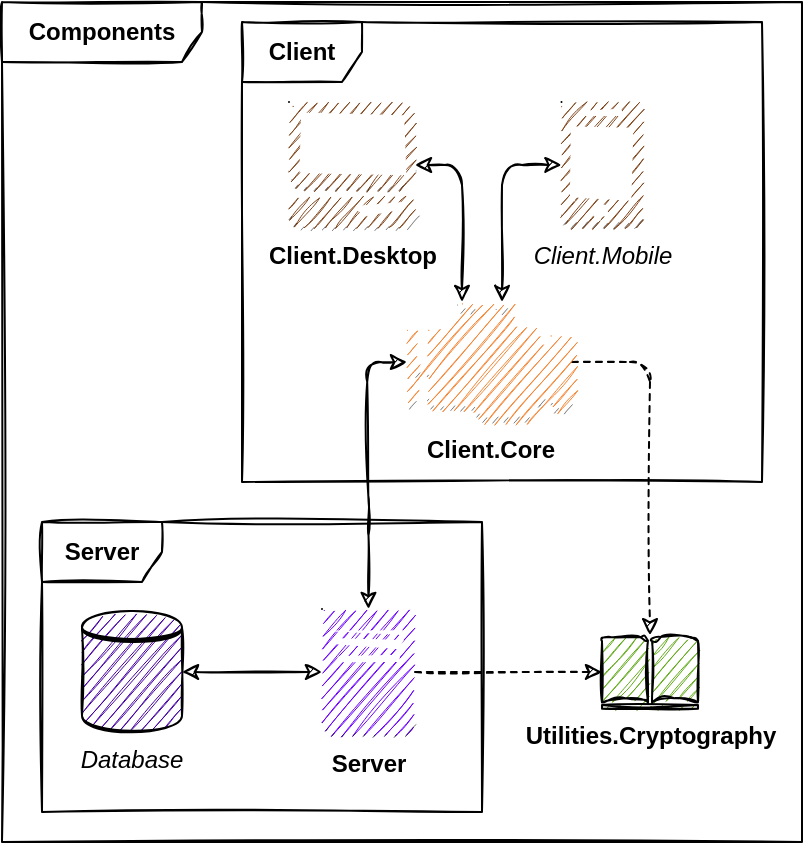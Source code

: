 <mxfile>
    <diagram id="bgaUhcgl6Ks4pTeGLNoc" name="Diagram">
        <mxGraphModel dx="648" dy="575" grid="1" gridSize="10" guides="1" tooltips="1" connect="1" arrows="1" fold="1" page="1" pageScale="1" pageWidth="827" pageHeight="1169" background="none" math="0" shadow="0">
            <root>
                <mxCell id="0"/>
                <mxCell id="1" parent="0"/>
                <mxCell id="W6fIEdw_na3CiRxA3SF--59" value="&lt;b&gt;Components&lt;br&gt;&lt;/b&gt;" style="shape=umlFrame;whiteSpace=wrap;html=1;shadow=0;glass=0;labelBackgroundColor=none;width=100;height=30;sketch=1;" parent="1" vertex="1">
                    <mxGeometry width="400" height="420" as="geometry"/>
                </mxCell>
                <mxCell id="95" style="edgeStyle=orthogonalEdgeStyle;sketch=1;orthogonalLoop=1;jettySize=auto;html=1;startArrow=classic;startFill=1;" edge="1" parent="1" source="65" target="67">
                    <mxGeometry relative="1" as="geometry"/>
                </mxCell>
                <mxCell id="65" value="&lt;i&gt;Database&lt;/i&gt;" style="shape=datastore;whiteSpace=wrap;html=1;sketch=1;fillColor=#4400A3;verticalAlign=top;labelPosition=center;verticalLabelPosition=bottom;align=center;" parent="1" vertex="1">
                    <mxGeometry x="40" y="305" width="50" height="60" as="geometry"/>
                </mxCell>
                <mxCell id="84" style="edgeStyle=orthogonalEdgeStyle;orthogonalLoop=1;jettySize=auto;html=1;entryX=0;entryY=0.5;entryDx=0;entryDy=0;entryPerimeter=0;sketch=1;startArrow=classic;startFill=1;" parent="1" source="67" target="76" edge="1">
                    <mxGeometry relative="1" as="geometry"/>
                </mxCell>
                <mxCell id="90" style="edgeStyle=orthogonalEdgeStyle;orthogonalLoop=1;jettySize=auto;html=1;sketch=1;dashed=1;startArrow=none;startFill=0;" parent="1" source="67" target="92" edge="1">
                    <mxGeometry relative="1" as="geometry">
                        <mxPoint x="320.25" y="335.1" as="targetPoint"/>
                    </mxGeometry>
                </mxCell>
                <mxCell id="67" value="&lt;b&gt;Server&lt;/b&gt;" style="outlineConnect=0;dashed=0;verticalLabelPosition=bottom;verticalAlign=top;align=center;html=1;shape=mxgraph.aws3.traditional_server;gradientColor=none;fillColor=#6A00FF;sketch=1;" parent="1" vertex="1">
                    <mxGeometry x="160" y="303.5" width="46.5" height="63" as="geometry"/>
                </mxCell>
                <mxCell id="71" value="&lt;b&gt;Client.Desktop&lt;/b&gt;" style="outlineConnect=0;dashed=0;verticalLabelPosition=bottom;verticalAlign=top;align=center;html=1;shape=mxgraph.aws3.management_console;gradientColor=none;sketch=1;fillColor=#80451B;" parent="1" vertex="1">
                    <mxGeometry x="143.5" y="50" width="63" height="63" as="geometry"/>
                </mxCell>
                <mxCell id="72" value="&lt;i&gt;Client.Mobile&lt;/i&gt;" style="outlineConnect=0;dashed=0;verticalLabelPosition=bottom;verticalAlign=top;align=center;html=1;shape=mxgraph.aws3.mobile_client;gradientColor=none;sketch=1;fillColor=#80451B;" parent="1" vertex="1">
                    <mxGeometry x="279.75" y="50" width="40.5" height="63" as="geometry"/>
                </mxCell>
                <mxCell id="82" style="edgeStyle=orthogonalEdgeStyle;orthogonalLoop=1;jettySize=auto;html=1;entryX=1;entryY=0.5;entryDx=0;entryDy=0;entryPerimeter=0;sketch=1;startArrow=classic;startFill=1;" parent="1" source="76" target="71" edge="1">
                    <mxGeometry relative="1" as="geometry">
                        <Array as="points">
                            <mxPoint x="230" y="82"/>
                        </Array>
                    </mxGeometry>
                </mxCell>
                <mxCell id="83" style="edgeStyle=orthogonalEdgeStyle;orthogonalLoop=1;jettySize=auto;html=1;entryX=0;entryY=0.5;entryDx=0;entryDy=0;entryPerimeter=0;sketch=1;startArrow=classic;startFill=1;" parent="1" source="76" target="72" edge="1">
                    <mxGeometry relative="1" as="geometry">
                        <Array as="points">
                            <mxPoint x="250" y="82"/>
                        </Array>
                    </mxGeometry>
                </mxCell>
                <mxCell id="86" style="edgeStyle=orthogonalEdgeStyle;orthogonalLoop=1;jettySize=auto;html=1;dashed=1;sketch=1;" parent="1" source="76" target="92" edge="1">
                    <mxGeometry relative="1" as="geometry">
                        <mxPoint x="403.3" y="309.38" as="targetPoint"/>
                    </mxGeometry>
                </mxCell>
                <mxCell id="76" value="&lt;b&gt;Client.Core&lt;/b&gt;" style="outlineConnect=0;dashed=0;verticalLabelPosition=bottom;verticalAlign=top;align=center;html=1;shape=mxgraph.aws3.emr_engine;fillColor=#F58534;gradientColor=none;sketch=1;" parent="1" vertex="1">
                    <mxGeometry x="202.5" y="150" width="82.5" height="60" as="geometry"/>
                </mxCell>
                <mxCell id="87" value="&lt;b&gt;Server&lt;br&gt;&lt;/b&gt;" style="shape=umlFrame;whiteSpace=wrap;html=1;shadow=0;glass=0;labelBackgroundColor=none;width=60;height=30;sketch=1;" parent="1" vertex="1">
                    <mxGeometry x="20" y="260" width="220" height="145" as="geometry"/>
                </mxCell>
                <mxCell id="88" value="&lt;b&gt;Client&lt;br&gt;&lt;/b&gt;" style="shape=umlFrame;whiteSpace=wrap;html=1;shadow=0;glass=0;labelBackgroundColor=none;width=60;height=30;sketch=1;" parent="1" vertex="1">
                    <mxGeometry x="120" y="10" width="260" height="230" as="geometry"/>
                </mxCell>
                <mxCell id="92" value="&lt;b&gt;Utilities.Cryptography&lt;/b&gt;" style="shadow=0;dashed=0;html=1;labelPosition=center;verticalLabelPosition=bottom;verticalAlign=top;align=center;outlineConnect=0;shape=mxgraph.veeam.library;sketch=1;fillColor=#60A917;" parent="1" vertex="1">
                    <mxGeometry x="300" y="316.6" width="48" height="36.8" as="geometry"/>
                </mxCell>
            </root>
        </mxGraphModel>
    </diagram>
</mxfile>

